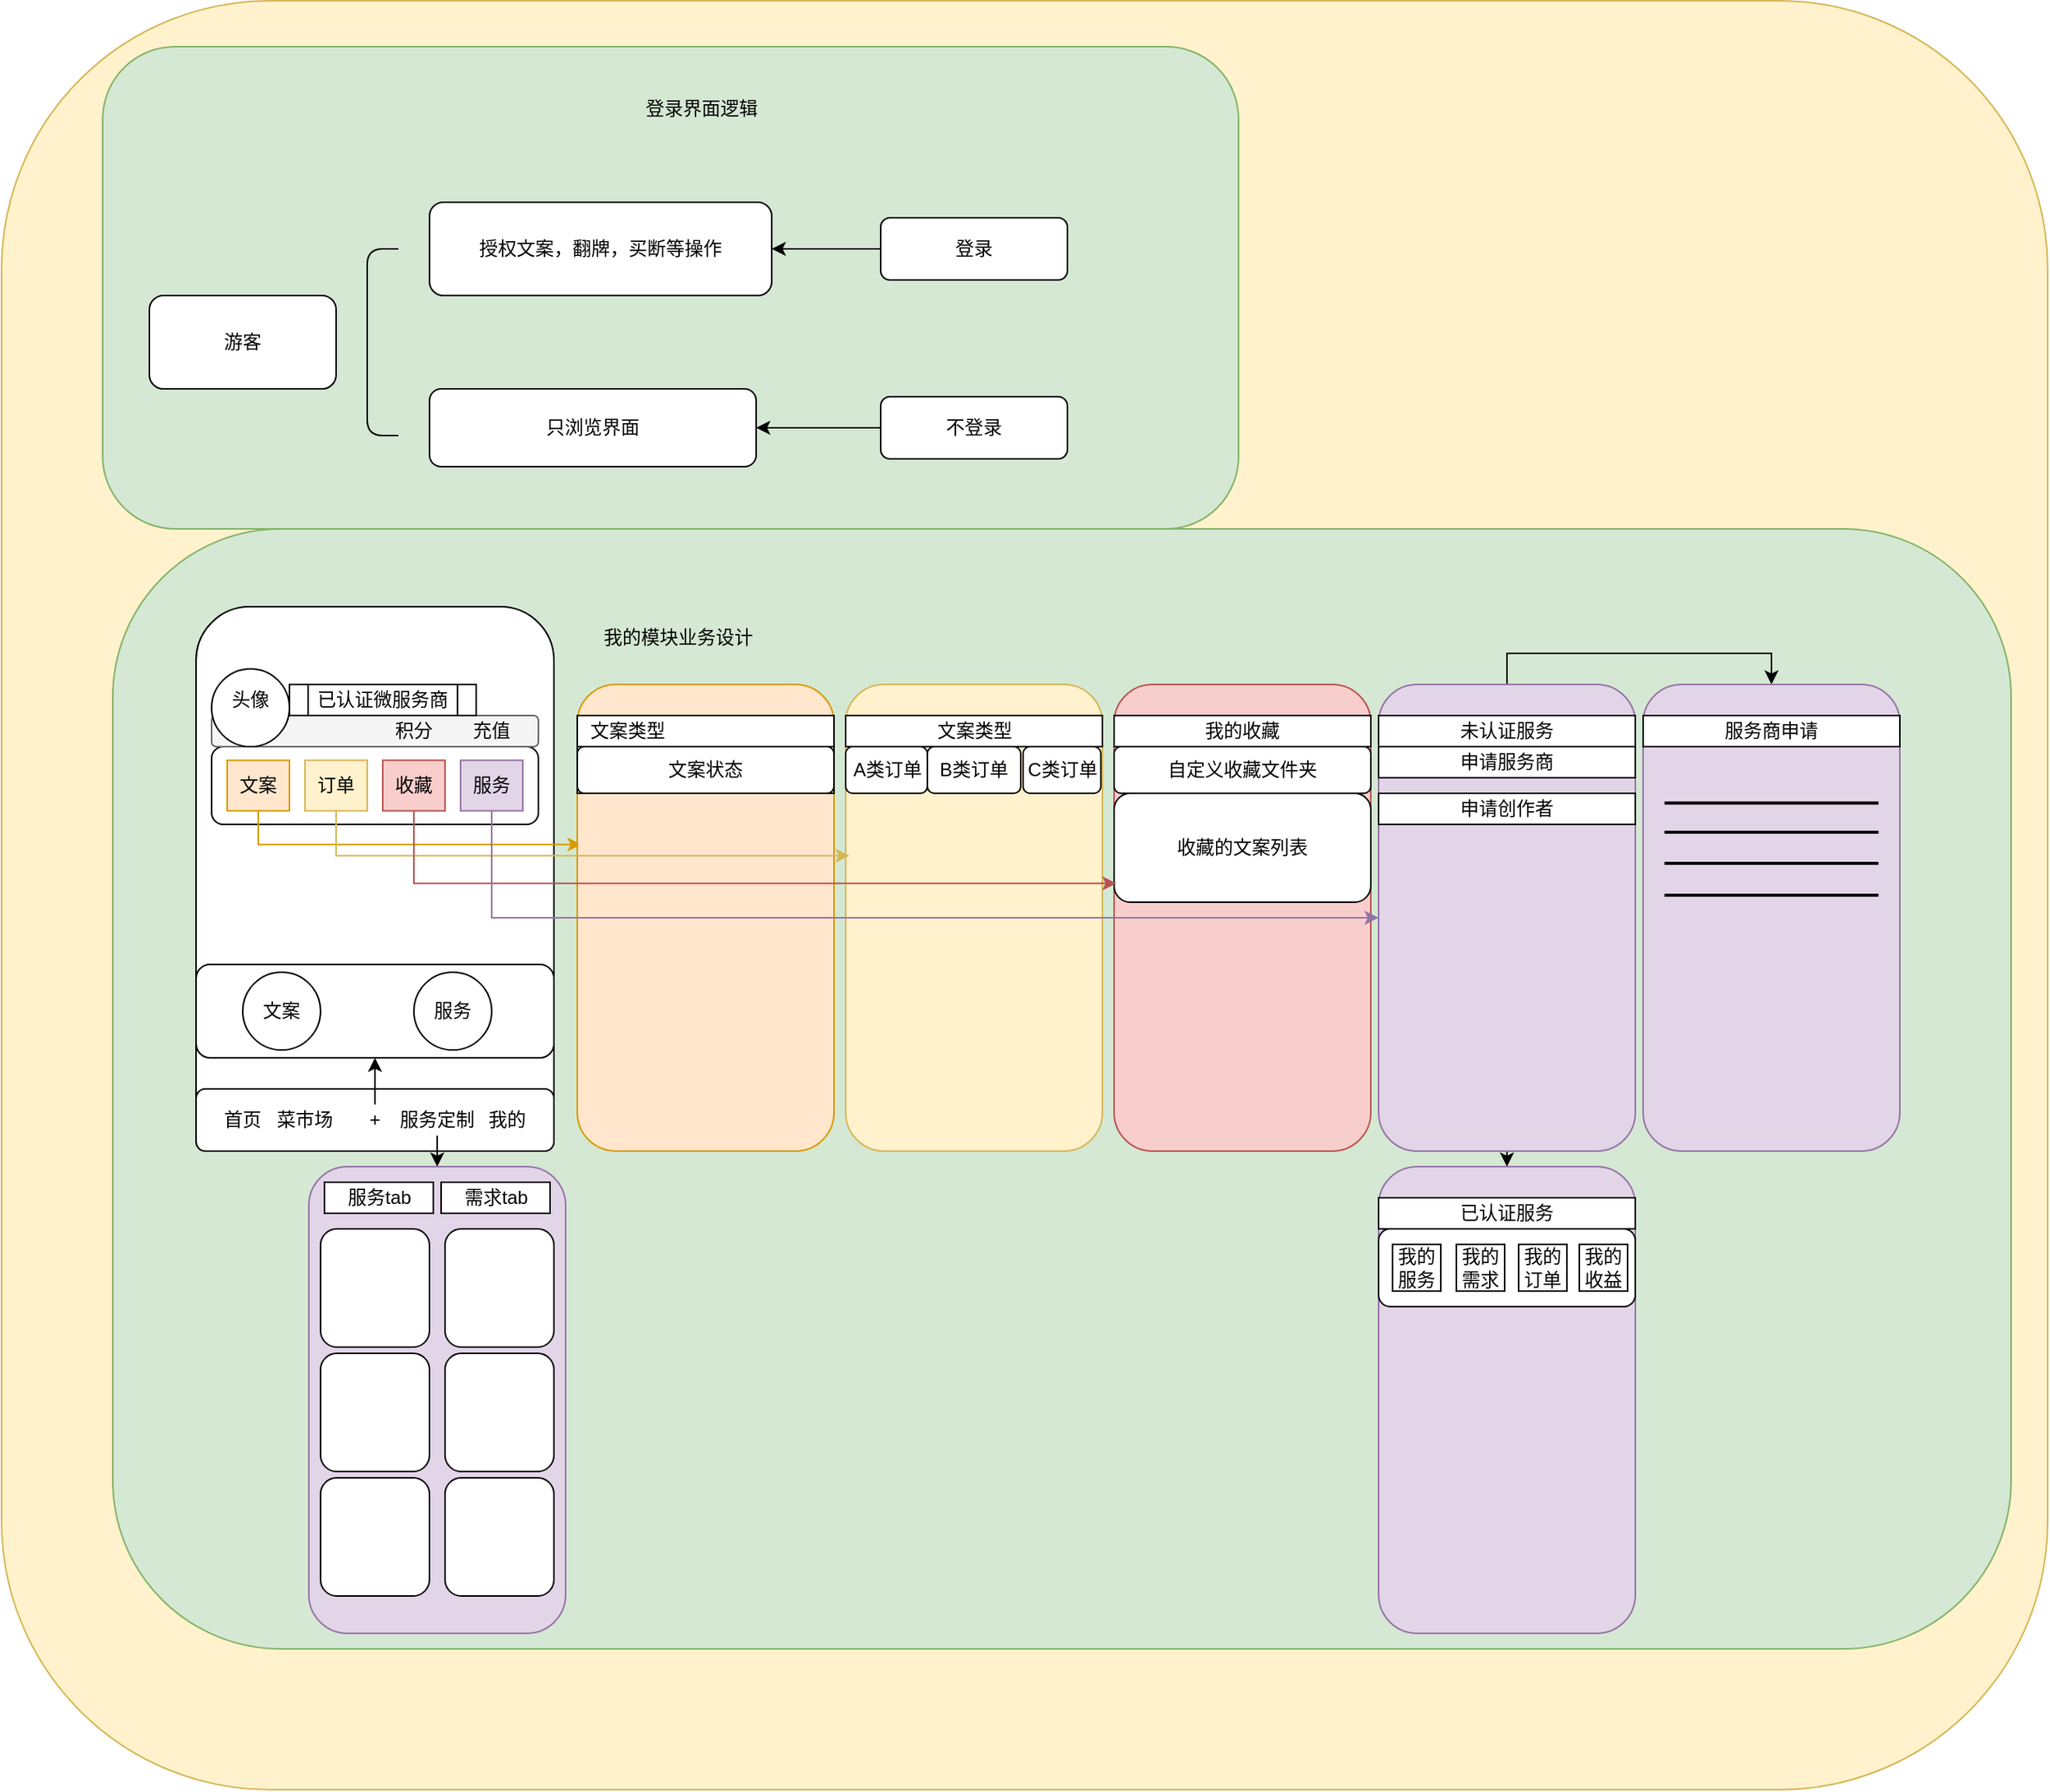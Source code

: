 <mxfile version="14.7.6" type="github">
  <diagram id="07fea595-8f29-1299-0266-81d95cde20df" name="Page-1">
    <mxGraphModel dx="2162" dy="400" grid="1" gridSize="10" guides="1" tooltips="1" connect="1" arrows="1" fold="1" page="1" pageScale="1" pageWidth="1169" pageHeight="827" background="none" math="0" shadow="0">
      <root>
        <mxCell id="0" />
        <mxCell id="1" parent="0" />
        <mxCell id="9OYX71JQAfHZlVF2eXPs-110" value="" style="rounded=1;whiteSpace=wrap;html=1;strokeWidth=1;fillColor=#fff2cc;strokeColor=#d6b656;" parent="1" vertex="1">
          <mxGeometry x="155" y="860.5" width="1315" height="1150" as="geometry" />
        </mxCell>
        <mxCell id="9OYX71JQAfHZlVF2eXPs-16" value="" style="rounded=1;whiteSpace=wrap;html=1;fillColor=#d5e8d4;strokeColor=#82b366;" parent="1" vertex="1">
          <mxGeometry x="220" y="890" width="730" height="310" as="geometry" />
        </mxCell>
        <mxCell id="9OYX71JQAfHZlVF2eXPs-3" value="游客" style="rounded=1;whiteSpace=wrap;html=1;" parent="1" vertex="1">
          <mxGeometry x="250" y="1050" width="120" height="60" as="geometry" />
        </mxCell>
        <mxCell id="9OYX71JQAfHZlVF2eXPs-4" value="只浏览界面" style="rounded=1;whiteSpace=wrap;html=1;" parent="1" vertex="1">
          <mxGeometry x="430" y="1110" width="210" height="50" as="geometry" />
        </mxCell>
        <mxCell id="9OYX71JQAfHZlVF2eXPs-5" value="授权文案，翻牌，买断等操作" style="rounded=1;whiteSpace=wrap;html=1;" parent="1" vertex="1">
          <mxGeometry x="430" y="990" width="220" height="60" as="geometry" />
        </mxCell>
        <mxCell id="9OYX71JQAfHZlVF2eXPs-14" style="edgeStyle=orthogonalEdgeStyle;rounded=0;orthogonalLoop=1;jettySize=auto;html=1;" parent="1" source="9OYX71JQAfHZlVF2eXPs-6" target="9OYX71JQAfHZlVF2eXPs-5" edge="1">
          <mxGeometry relative="1" as="geometry" />
        </mxCell>
        <mxCell id="9OYX71JQAfHZlVF2eXPs-6" value="登录" style="rounded=1;whiteSpace=wrap;html=1;" parent="1" vertex="1">
          <mxGeometry x="720" y="1000" width="120" height="40" as="geometry" />
        </mxCell>
        <mxCell id="9OYX71JQAfHZlVF2eXPs-7" value="" style="shape=curlyBracket;whiteSpace=wrap;html=1;rounded=1;size=0;" parent="1" vertex="1">
          <mxGeometry x="390" y="1020" width="20" height="120" as="geometry" />
        </mxCell>
        <mxCell id="9OYX71JQAfHZlVF2eXPs-15" style="edgeStyle=orthogonalEdgeStyle;rounded=0;orthogonalLoop=1;jettySize=auto;html=1;" parent="1" source="9OYX71JQAfHZlVF2eXPs-9" target="9OYX71JQAfHZlVF2eXPs-4" edge="1">
          <mxGeometry relative="1" as="geometry" />
        </mxCell>
        <mxCell id="9OYX71JQAfHZlVF2eXPs-9" value="不登录" style="rounded=1;whiteSpace=wrap;html=1;" parent="1" vertex="1">
          <mxGeometry x="720" y="1115" width="120" height="40" as="geometry" />
        </mxCell>
        <mxCell id="9OYX71JQAfHZlVF2eXPs-17" value="登录界面逻辑" style="text;html=1;strokeColor=none;fillColor=none;align=center;verticalAlign=middle;whiteSpace=wrap;rounded=0;strokeWidth=15;" parent="1" vertex="1">
          <mxGeometry x="530" y="910" width="150" height="40" as="geometry" />
        </mxCell>
        <mxCell id="9OYX71JQAfHZlVF2eXPs-22" value="" style="rounded=1;whiteSpace=wrap;html=1;strokeWidth=1;fillColor=#d5e8d4;strokeColor=#82b366;" parent="1" vertex="1">
          <mxGeometry x="226.5" y="1200" width="1220" height="720" as="geometry" />
        </mxCell>
        <mxCell id="9OYX71JQAfHZlVF2eXPs-23" value="我的模块业务设计" style="text;html=1;strokeColor=none;fillColor=none;align=center;verticalAlign=middle;whiteSpace=wrap;rounded=0;" parent="1" vertex="1">
          <mxGeometry x="535" y="1260" width="110" height="20" as="geometry" />
        </mxCell>
        <mxCell id="9OYX71JQAfHZlVF2eXPs-25" value="" style="rounded=1;whiteSpace=wrap;html=1;strokeWidth=1;" parent="1" vertex="1">
          <mxGeometry x="280" y="1250" width="230" height="350" as="geometry" />
        </mxCell>
        <mxCell id="9OYX71JQAfHZlVF2eXPs-26" value="" style="rounded=1;whiteSpace=wrap;html=1;strokeWidth=1;" parent="1" vertex="1">
          <mxGeometry x="290" y="1340" width="210" height="50" as="geometry" />
        </mxCell>
        <mxCell id="9OYX71JQAfHZlVF2eXPs-63" style="edgeStyle=orthogonalEdgeStyle;rounded=0;orthogonalLoop=1;jettySize=auto;html=1;exitX=0.5;exitY=1;exitDx=0;exitDy=0;entryX=0.016;entryY=0.343;entryDx=0;entryDy=0;entryPerimeter=0;fillColor=#ffe6cc;strokeColor=#d79b00;" parent="1" source="9OYX71JQAfHZlVF2eXPs-27" target="9OYX71JQAfHZlVF2eXPs-47" edge="1">
          <mxGeometry relative="1" as="geometry" />
        </mxCell>
        <mxCell id="9OYX71JQAfHZlVF2eXPs-27" value="" style="rounded=0;whiteSpace=wrap;html=1;strokeWidth=1;fillColor=#ffe6cc;strokeColor=#d79b00;" parent="1" vertex="1">
          <mxGeometry x="300" y="1348.75" width="40" height="32.5" as="geometry" />
        </mxCell>
        <mxCell id="9OYX71JQAfHZlVF2eXPs-28" value="" style="rounded=0;whiteSpace=wrap;html=1;strokeWidth=1;fillColor=#fff2cc;strokeColor=#d6b656;" parent="1" vertex="1">
          <mxGeometry x="350" y="1348.75" width="40" height="32.5" as="geometry" />
        </mxCell>
        <mxCell id="9OYX71JQAfHZlVF2eXPs-29" value="" style="rounded=0;whiteSpace=wrap;html=1;strokeWidth=1;fillColor=#f8cecc;strokeColor=#b85450;" parent="1" vertex="1">
          <mxGeometry x="400" y="1348.75" width="40" height="32.5" as="geometry" />
        </mxCell>
        <mxCell id="9OYX71JQAfHZlVF2eXPs-30" value="服务" style="rounded=0;whiteSpace=wrap;html=1;strokeWidth=1;fillColor=#e1d5e7;strokeColor=#9673a6;" parent="1" vertex="1">
          <mxGeometry x="450" y="1348.75" width="40" height="32.5" as="geometry" />
        </mxCell>
        <mxCell id="9OYX71JQAfHZlVF2eXPs-31" value="文案" style="text;html=1;strokeColor=none;fillColor=none;align=center;verticalAlign=middle;whiteSpace=wrap;rounded=0;" parent="1" vertex="1">
          <mxGeometry x="300" y="1355" width="40" height="20" as="geometry" />
        </mxCell>
        <mxCell id="9OYX71JQAfHZlVF2eXPs-32" value="订单" style="text;html=1;strokeColor=none;fillColor=none;align=center;verticalAlign=middle;whiteSpace=wrap;rounded=0;" parent="1" vertex="1">
          <mxGeometry x="350" y="1355" width="40" height="20" as="geometry" />
        </mxCell>
        <mxCell id="9OYX71JQAfHZlVF2eXPs-33" value="收藏" style="text;html=1;strokeColor=none;fillColor=none;align=center;verticalAlign=middle;whiteSpace=wrap;rounded=0;" parent="1" vertex="1">
          <mxGeometry x="400" y="1355" width="40" height="20" as="geometry" />
        </mxCell>
        <mxCell id="9OYX71JQAfHZlVF2eXPs-35" value="" style="rounded=1;whiteSpace=wrap;html=1;strokeWidth=1;fillColor=#f5f5f5;strokeColor=#666666;fontColor=#333333;" parent="1" vertex="1">
          <mxGeometry x="290" y="1320" width="210" height="20" as="geometry" />
        </mxCell>
        <mxCell id="9OYX71JQAfHZlVF2eXPs-36" value="积分" style="text;html=1;strokeColor=none;fillColor=none;align=center;verticalAlign=middle;whiteSpace=wrap;rounded=0;" parent="1" vertex="1">
          <mxGeometry x="400" y="1320" width="40" height="20" as="geometry" />
        </mxCell>
        <mxCell id="9OYX71JQAfHZlVF2eXPs-37" value="充值" style="text;html=1;strokeColor=none;fillColor=none;align=center;verticalAlign=middle;whiteSpace=wrap;rounded=0;" parent="1" vertex="1">
          <mxGeometry x="450" y="1320" width="40" height="20" as="geometry" />
        </mxCell>
        <mxCell id="9OYX71JQAfHZlVF2eXPs-39" value="" style="ellipse;whiteSpace=wrap;html=1;aspect=fixed;strokeWidth=1;" parent="1" vertex="1">
          <mxGeometry x="290" y="1290" width="50" height="50" as="geometry" />
        </mxCell>
        <mxCell id="9OYX71JQAfHZlVF2eXPs-40" value="头像" style="text;html=1;strokeColor=none;fillColor=none;align=center;verticalAlign=middle;whiteSpace=wrap;rounded=0;" parent="1" vertex="1">
          <mxGeometry x="295" y="1300" width="40" height="20" as="geometry" />
        </mxCell>
        <mxCell id="9OYX71JQAfHZlVF2eXPs-47" value="" style="rounded=1;whiteSpace=wrap;html=1;strokeWidth=1;fillColor=#ffe6cc;strokeColor=#d79b00;" parent="1" vertex="1">
          <mxGeometry x="525" y="1300" width="165" height="300" as="geometry" />
        </mxCell>
        <mxCell id="9OYX71JQAfHZlVF2eXPs-48" value="" style="rounded=0;whiteSpace=wrap;html=1;strokeWidth=1;" parent="1" vertex="1">
          <mxGeometry x="525" y="1320" width="165" height="20" as="geometry" />
        </mxCell>
        <mxCell id="9OYX71JQAfHZlVF2eXPs-49" value="文案类型" style="text;html=1;strokeColor=none;fillColor=none;align=center;verticalAlign=middle;whiteSpace=wrap;rounded=0;" parent="1" vertex="1">
          <mxGeometry x="525" y="1320" width="65" height="20" as="geometry" />
        </mxCell>
        <mxCell id="9OYX71JQAfHZlVF2eXPs-52" value="" style="rounded=0;whiteSpace=wrap;html=1;strokeWidth=1;" parent="1" vertex="1">
          <mxGeometry x="525" y="1340" width="165" height="30" as="geometry" />
        </mxCell>
        <mxCell id="9OYX71JQAfHZlVF2eXPs-53" value="文案状态" style="rounded=1;whiteSpace=wrap;html=1;strokeWidth=1;" parent="1" vertex="1">
          <mxGeometry x="525" y="1340" width="165" height="30" as="geometry" />
        </mxCell>
        <mxCell id="9OYX71JQAfHZlVF2eXPs-56" value="" style="rounded=1;whiteSpace=wrap;html=1;strokeWidth=1;" parent="1" vertex="1">
          <mxGeometry x="280" y="1560" width="230" height="40" as="geometry" />
        </mxCell>
        <mxCell id="9OYX71JQAfHZlVF2eXPs-57" value="首页" style="text;html=1;strokeColor=none;fillColor=none;align=center;verticalAlign=middle;whiteSpace=wrap;rounded=0;" parent="1" vertex="1">
          <mxGeometry x="290" y="1570" width="40" height="20" as="geometry" />
        </mxCell>
        <mxCell id="9OYX71JQAfHZlVF2eXPs-58" value="菜市场" style="text;html=1;strokeColor=none;fillColor=none;align=center;verticalAlign=middle;whiteSpace=wrap;rounded=0;" parent="1" vertex="1">
          <mxGeometry x="330" y="1570" width="40" height="20" as="geometry" />
        </mxCell>
        <mxCell id="9OYX71JQAfHZlVF2eXPs-104" style="edgeStyle=orthogonalEdgeStyle;rounded=0;orthogonalLoop=1;jettySize=auto;html=1;exitX=0.5;exitY=0;exitDx=0;exitDy=0;entryX=0.5;entryY=1;entryDx=0;entryDy=0;" parent="1" source="9OYX71JQAfHZlVF2eXPs-59" target="9OYX71JQAfHZlVF2eXPs-103" edge="1">
          <mxGeometry relative="1" as="geometry" />
        </mxCell>
        <mxCell id="9OYX71JQAfHZlVF2eXPs-59" value="+" style="text;html=1;strokeColor=none;fillColor=none;align=center;verticalAlign=middle;whiteSpace=wrap;rounded=0;" parent="1" vertex="1">
          <mxGeometry x="375" y="1570" width="40" height="20" as="geometry" />
        </mxCell>
        <mxCell id="ud3PTzbKV4NuxXPsoYZO-4" style="edgeStyle=orthogonalEdgeStyle;rounded=0;orthogonalLoop=1;jettySize=auto;html=1;exitX=0.5;exitY=1;exitDx=0;exitDy=0;entryX=0.5;entryY=0;entryDx=0;entryDy=0;" edge="1" parent="1" source="9OYX71JQAfHZlVF2eXPs-60" target="ud3PTzbKV4NuxXPsoYZO-3">
          <mxGeometry relative="1" as="geometry" />
        </mxCell>
        <mxCell id="9OYX71JQAfHZlVF2eXPs-60" value="服务定制" style="text;html=1;strokeColor=none;fillColor=none;align=center;verticalAlign=middle;whiteSpace=wrap;rounded=0;" parent="1" vertex="1">
          <mxGeometry x="410" y="1570" width="50" height="20" as="geometry" />
        </mxCell>
        <mxCell id="9OYX71JQAfHZlVF2eXPs-62" value="我的" style="text;html=1;strokeColor=none;fillColor=none;align=center;verticalAlign=middle;whiteSpace=wrap;rounded=0;" parent="1" vertex="1">
          <mxGeometry x="460" y="1570" width="40" height="20" as="geometry" />
        </mxCell>
        <mxCell id="9OYX71JQAfHZlVF2eXPs-64" value="" style="rounded=1;whiteSpace=wrap;html=1;strokeWidth=1;fillColor=#fff2cc;strokeColor=#d6b656;" parent="1" vertex="1">
          <mxGeometry x="697.5" y="1300" width="165" height="300" as="geometry" />
        </mxCell>
        <mxCell id="9OYX71JQAfHZlVF2eXPs-66" value="文案类型" style="rounded=0;whiteSpace=wrap;html=1;strokeWidth=1;" parent="1" vertex="1">
          <mxGeometry x="697.5" y="1320" width="165" height="20" as="geometry" />
        </mxCell>
        <mxCell id="9OYX71JQAfHZlVF2eXPs-67" value="A类订单" style="rounded=1;whiteSpace=wrap;html=1;strokeWidth=1;" parent="1" vertex="1">
          <mxGeometry x="697.5" y="1340" width="52.5" height="30" as="geometry" />
        </mxCell>
        <mxCell id="9OYX71JQAfHZlVF2eXPs-68" value="B类订单" style="rounded=1;whiteSpace=wrap;html=1;strokeWidth=1;" parent="1" vertex="1">
          <mxGeometry x="750" y="1340" width="60" height="30" as="geometry" />
        </mxCell>
        <mxCell id="9OYX71JQAfHZlVF2eXPs-69" value="C类订单" style="rounded=1;whiteSpace=wrap;html=1;strokeWidth=1;" parent="1" vertex="1">
          <mxGeometry x="811.5" y="1340" width="50" height="30" as="geometry" />
        </mxCell>
        <mxCell id="9OYX71JQAfHZlVF2eXPs-70" style="edgeStyle=orthogonalEdgeStyle;rounded=0;orthogonalLoop=1;jettySize=auto;html=1;exitX=0.5;exitY=1;exitDx=0;exitDy=0;entryX=0.015;entryY=0.367;entryDx=0;entryDy=0;entryPerimeter=0;fillColor=#fff2cc;strokeColor=#d6b656;" parent="1" source="9OYX71JQAfHZlVF2eXPs-28" target="9OYX71JQAfHZlVF2eXPs-64" edge="1">
          <mxGeometry relative="1" as="geometry" />
        </mxCell>
        <mxCell id="9OYX71JQAfHZlVF2eXPs-71" value="" style="rounded=1;whiteSpace=wrap;html=1;strokeWidth=1;fillColor=#f8cecc;strokeColor=#b85450;" parent="1" vertex="1">
          <mxGeometry x="870" y="1300" width="165" height="300" as="geometry" />
        </mxCell>
        <mxCell id="9OYX71JQAfHZlVF2eXPs-72" value="我的收藏" style="rounded=0;whiteSpace=wrap;html=1;strokeWidth=1;" parent="1" vertex="1">
          <mxGeometry x="870" y="1320" width="165" height="20" as="geometry" />
        </mxCell>
        <mxCell id="9OYX71JQAfHZlVF2eXPs-73" value="自定义收藏文件夹" style="rounded=1;whiteSpace=wrap;html=1;strokeWidth=1;" parent="1" vertex="1">
          <mxGeometry x="870" y="1340" width="165" height="30" as="geometry" />
        </mxCell>
        <mxCell id="9OYX71JQAfHZlVF2eXPs-74" value="收藏的文案列表" style="rounded=1;whiteSpace=wrap;html=1;strokeWidth=1;" parent="1" vertex="1">
          <mxGeometry x="870" y="1370" width="165" height="70" as="geometry" />
        </mxCell>
        <mxCell id="9OYX71JQAfHZlVF2eXPs-75" style="edgeStyle=orthogonalEdgeStyle;rounded=0;orthogonalLoop=1;jettySize=auto;html=1;exitX=0.5;exitY=1;exitDx=0;exitDy=0;entryX=0.009;entryY=0.827;entryDx=0;entryDy=0;entryPerimeter=0;fillColor=#f8cecc;strokeColor=#b85450;" parent="1" source="9OYX71JQAfHZlVF2eXPs-29" target="9OYX71JQAfHZlVF2eXPs-74" edge="1">
          <mxGeometry relative="1" as="geometry" />
        </mxCell>
        <mxCell id="9OYX71JQAfHZlVF2eXPs-100" style="edgeStyle=orthogonalEdgeStyle;rounded=0;orthogonalLoop=1;jettySize=auto;html=1;exitX=0.5;exitY=0;exitDx=0;exitDy=0;entryX=0.5;entryY=0;entryDx=0;entryDy=0;" parent="1" source="9OYX71JQAfHZlVF2eXPs-76" target="9OYX71JQAfHZlVF2eXPs-79" edge="1">
          <mxGeometry relative="1" as="geometry" />
        </mxCell>
        <mxCell id="9OYX71JQAfHZlVF2eXPs-101" style="edgeStyle=orthogonalEdgeStyle;rounded=0;orthogonalLoop=1;jettySize=auto;html=1;exitX=0.5;exitY=1;exitDx=0;exitDy=0;" parent="1" source="9OYX71JQAfHZlVF2eXPs-76" target="9OYX71JQAfHZlVF2eXPs-89" edge="1">
          <mxGeometry relative="1" as="geometry" />
        </mxCell>
        <mxCell id="9OYX71JQAfHZlVF2eXPs-76" value="" style="rounded=1;whiteSpace=wrap;html=1;strokeWidth=1;fillColor=#e1d5e7;strokeColor=#9673a6;" parent="1" vertex="1">
          <mxGeometry x="1040" y="1300" width="165" height="300" as="geometry" />
        </mxCell>
        <mxCell id="9OYX71JQAfHZlVF2eXPs-77" value="未认证服务" style="rounded=0;whiteSpace=wrap;html=1;strokeWidth=1;" parent="1" vertex="1">
          <mxGeometry x="1040" y="1320" width="165" height="20" as="geometry" />
        </mxCell>
        <mxCell id="9OYX71JQAfHZlVF2eXPs-78" value="申请服务商" style="rounded=0;whiteSpace=wrap;html=1;strokeWidth=1;" parent="1" vertex="1">
          <mxGeometry x="1040" y="1340" width="165" height="20" as="geometry" />
        </mxCell>
        <mxCell id="9OYX71JQAfHZlVF2eXPs-79" value="" style="rounded=1;whiteSpace=wrap;html=1;strokeWidth=1;fillColor=#e1d5e7;strokeColor=#9673a6;" parent="1" vertex="1">
          <mxGeometry x="1210" y="1300" width="165" height="300" as="geometry" />
        </mxCell>
        <mxCell id="9OYX71JQAfHZlVF2eXPs-80" value="申请创作者" style="rounded=0;whiteSpace=wrap;html=1;strokeWidth=1;" parent="1" vertex="1">
          <mxGeometry x="1040" y="1370" width="165" height="20" as="geometry" />
        </mxCell>
        <mxCell id="9OYX71JQAfHZlVF2eXPs-81" value="服务商申请" style="rounded=0;whiteSpace=wrap;html=1;strokeWidth=1;" parent="1" vertex="1">
          <mxGeometry x="1210" y="1320" width="165" height="20" as="geometry" />
        </mxCell>
        <mxCell id="9OYX71JQAfHZlVF2eXPs-84" value="" style="line;strokeWidth=2;html=1;" parent="1" vertex="1">
          <mxGeometry x="1223.75" y="1371.25" width="137.5" height="10" as="geometry" />
        </mxCell>
        <mxCell id="9OYX71JQAfHZlVF2eXPs-85" value="" style="line;strokeWidth=2;html=1;" parent="1" vertex="1">
          <mxGeometry x="1223.75" y="1390" width="137.5" height="10" as="geometry" />
        </mxCell>
        <mxCell id="9OYX71JQAfHZlVF2eXPs-86" value="" style="line;strokeWidth=2;html=1;" parent="1" vertex="1">
          <mxGeometry x="1223.75" y="1410" width="137.5" height="10" as="geometry" />
        </mxCell>
        <mxCell id="9OYX71JQAfHZlVF2eXPs-87" value="" style="line;strokeWidth=2;html=1;" parent="1" vertex="1">
          <mxGeometry x="1223.75" y="1430.5" width="137.5" height="10" as="geometry" />
        </mxCell>
        <mxCell id="9OYX71JQAfHZlVF2eXPs-89" value="" style="rounded=1;whiteSpace=wrap;html=1;strokeWidth=1;fillColor=#e1d5e7;strokeColor=#9673a6;" parent="1" vertex="1">
          <mxGeometry x="1040" y="1610" width="165" height="300" as="geometry" />
        </mxCell>
        <mxCell id="9OYX71JQAfHZlVF2eXPs-90" value="已认证服务" style="rounded=0;whiteSpace=wrap;html=1;strokeWidth=1;" parent="1" vertex="1">
          <mxGeometry x="1040" y="1630" width="165" height="20" as="geometry" />
        </mxCell>
        <mxCell id="9OYX71JQAfHZlVF2eXPs-92" value="" style="rounded=1;whiteSpace=wrap;html=1;strokeWidth=1;" parent="1" vertex="1">
          <mxGeometry x="1040" y="1650" width="165" height="50" as="geometry" />
        </mxCell>
        <mxCell id="9OYX71JQAfHZlVF2eXPs-93" value="我的服务" style="rounded=0;whiteSpace=wrap;html=1;strokeWidth=1;" parent="1" vertex="1">
          <mxGeometry x="1049" y="1660" width="31" height="30" as="geometry" />
        </mxCell>
        <mxCell id="9OYX71JQAfHZlVF2eXPs-94" value="我的订单" style="rounded=0;whiteSpace=wrap;html=1;strokeWidth=1;" parent="1" vertex="1">
          <mxGeometry x="1130" y="1660" width="31" height="30" as="geometry" />
        </mxCell>
        <mxCell id="9OYX71JQAfHZlVF2eXPs-95" value="我的收益" style="rounded=0;whiteSpace=wrap;html=1;strokeWidth=1;" parent="1" vertex="1">
          <mxGeometry x="1169" y="1660" width="31" height="30" as="geometry" />
        </mxCell>
        <mxCell id="9OYX71JQAfHZlVF2eXPs-98" value="我的需求" style="rounded=0;whiteSpace=wrap;html=1;strokeWidth=1;" parent="1" vertex="1">
          <mxGeometry x="1090" y="1660" width="31" height="30" as="geometry" />
        </mxCell>
        <mxCell id="9OYX71JQAfHZlVF2eXPs-99" style="edgeStyle=orthogonalEdgeStyle;rounded=0;orthogonalLoop=1;jettySize=auto;html=1;exitX=0.5;exitY=1;exitDx=0;exitDy=0;fillColor=#e1d5e7;strokeColor=#9673a6;" parent="1" source="9OYX71JQAfHZlVF2eXPs-30" target="9OYX71JQAfHZlVF2eXPs-76" edge="1">
          <mxGeometry relative="1" as="geometry" />
        </mxCell>
        <mxCell id="9OYX71JQAfHZlVF2eXPs-103" value="" style="rounded=1;whiteSpace=wrap;html=1;strokeWidth=1;" parent="1" vertex="1">
          <mxGeometry x="280" y="1480" width="230" height="60" as="geometry" />
        </mxCell>
        <mxCell id="9OYX71JQAfHZlVF2eXPs-106" value="文案" style="ellipse;whiteSpace=wrap;html=1;aspect=fixed;strokeWidth=1;" parent="1" vertex="1">
          <mxGeometry x="310" y="1485" width="50" height="50" as="geometry" />
        </mxCell>
        <mxCell id="9OYX71JQAfHZlVF2eXPs-107" value="服务" style="ellipse;whiteSpace=wrap;html=1;aspect=fixed;strokeWidth=1;" parent="1" vertex="1">
          <mxGeometry x="420" y="1485" width="50" height="50" as="geometry" />
        </mxCell>
        <mxCell id="9OYX71JQAfHZlVF2eXPs-109" value="已认证微服务商" style="shape=process;whiteSpace=wrap;html=1;backgroundOutline=1;strokeWidth=1;" parent="1" vertex="1">
          <mxGeometry x="340" y="1300" width="120" height="20" as="geometry" />
        </mxCell>
        <mxCell id="ud3PTzbKV4NuxXPsoYZO-3" value="" style="rounded=1;whiteSpace=wrap;html=1;strokeWidth=1;fillColor=#e1d5e7;strokeColor=#9673a6;" vertex="1" parent="1">
          <mxGeometry x="352.5" y="1610" width="165" height="300" as="geometry" />
        </mxCell>
        <mxCell id="ud3PTzbKV4NuxXPsoYZO-5" value="服务tab" style="rounded=0;whiteSpace=wrap;html=1;" vertex="1" parent="1">
          <mxGeometry x="362.5" y="1620" width="70" height="20" as="geometry" />
        </mxCell>
        <mxCell id="ud3PTzbKV4NuxXPsoYZO-6" value="需求tab" style="rounded=0;whiteSpace=wrap;html=1;" vertex="1" parent="1">
          <mxGeometry x="437.5" y="1620" width="70" height="20" as="geometry" />
        </mxCell>
        <mxCell id="ud3PTzbKV4NuxXPsoYZO-40" value="" style="rounded=1;whiteSpace=wrap;html=1;" vertex="1" parent="1">
          <mxGeometry x="360" y="1730" width="70" height="76" as="geometry" />
        </mxCell>
        <mxCell id="ud3PTzbKV4NuxXPsoYZO-41" value="" style="rounded=1;whiteSpace=wrap;html=1;" vertex="1" parent="1">
          <mxGeometry x="440" y="1730" width="70" height="76" as="geometry" />
        </mxCell>
        <mxCell id="ud3PTzbKV4NuxXPsoYZO-42" value="" style="rounded=1;whiteSpace=wrap;html=1;" vertex="1" parent="1">
          <mxGeometry x="360" y="1650" width="70" height="76" as="geometry" />
        </mxCell>
        <mxCell id="ud3PTzbKV4NuxXPsoYZO-43" value="" style="rounded=1;whiteSpace=wrap;html=1;" vertex="1" parent="1">
          <mxGeometry x="440" y="1650" width="70" height="76" as="geometry" />
        </mxCell>
        <mxCell id="ud3PTzbKV4NuxXPsoYZO-50" value="" style="rounded=1;whiteSpace=wrap;html=1;" vertex="1" parent="1">
          <mxGeometry x="360" y="1810" width="70" height="76" as="geometry" />
        </mxCell>
        <mxCell id="ud3PTzbKV4NuxXPsoYZO-51" value="" style="rounded=1;whiteSpace=wrap;html=1;" vertex="1" parent="1">
          <mxGeometry x="440" y="1810" width="70" height="76" as="geometry" />
        </mxCell>
      </root>
    </mxGraphModel>
  </diagram>
</mxfile>
